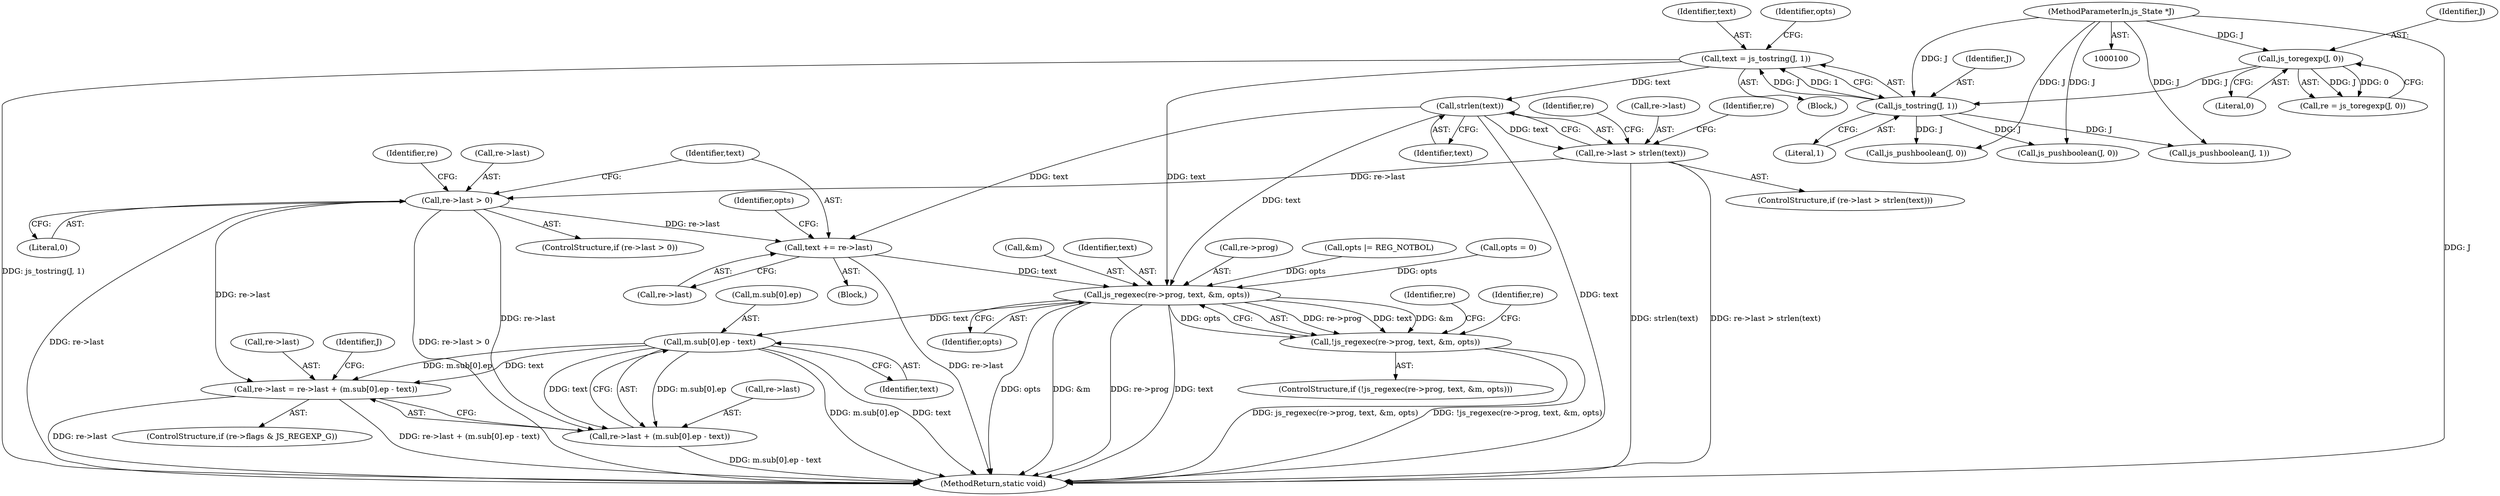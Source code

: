 digraph "1_mujs_00d4606c3baf813b7b1c176823b2729bf51002a2@API" {
"1000132" [label="(Call,strlen(text))"];
"1000112" [label="(Call,text = js_tostring(J, 1))"];
"1000114" [label="(Call,js_tostring(J, 1))"];
"1000109" [label="(Call,js_toregexp(J, 0))"];
"1000101" [label="(MethodParameterIn,js_State *J)"];
"1000128" [label="(Call,re->last > strlen(text))"];
"1000145" [label="(Call,re->last > 0)"];
"1000151" [label="(Call,text += re->last)"];
"1000161" [label="(Call,js_regexec(re->prog, text, &m, opts))"];
"1000160" [label="(Call,!js_regexec(re->prog, text, &m, opts))"];
"1000184" [label="(Call,m.sub[0].ep - text)"];
"1000176" [label="(Call,re->last = re->last + (m.sub[0].ep - text))"];
"1000180" [label="(Call,re->last + (m.sub[0].ep - text))"];
"1000193" [label="(Call,js_pushboolean(J, 1))"];
"1000160" [label="(Call,!js_regexec(re->prog, text, &m, opts))"];
"1000208" [label="(Call,js_pushboolean(J, 0))"];
"1000153" [label="(Call,re->last)"];
"1000110" [label="(Identifier,J)"];
"1000185" [label="(Call,m.sub[0].ep)"];
"1000157" [label="(Identifier,opts)"];
"1000151" [label="(Call,text += re->last)"];
"1000211" [label="(MethodReturn,static void)"];
"1000147" [label="(Identifier,re)"];
"1000107" [label="(Call,re = js_toregexp(J, 0))"];
"1000114" [label="(Call,js_tostring(J, 1))"];
"1000113" [label="(Identifier,text)"];
"1000145" [label="(Call,re->last > 0)"];
"1000132" [label="(Call,strlen(text))"];
"1000112" [label="(Call,text = js_tostring(J, 1))"];
"1000177" [label="(Call,re->last)"];
"1000146" [label="(Call,re->last)"];
"1000115" [label="(Identifier,J)"];
"1000140" [label="(Call,js_pushboolean(J, 0))"];
"1000180" [label="(Call,re->last + (m.sub[0].ep - text))"];
"1000168" [label="(Identifier,opts)"];
"1000162" [label="(Call,re->prog)"];
"1000116" [label="(Literal,1)"];
"1000129" [label="(Call,re->last)"];
"1000194" [label="(Identifier,J)"];
"1000176" [label="(Call,re->last = re->last + (m.sub[0].ep - text))"];
"1000101" [label="(MethodParameterIn,js_State *J)"];
"1000161" [label="(Call,js_regexec(re->prog, text, &m, opts))"];
"1000137" [label="(Identifier,re)"];
"1000118" [label="(Identifier,opts)"];
"1000150" [label="(Block,)"];
"1000156" [label="(Call,opts |= REG_NOTBOL)"];
"1000111" [label="(Literal,0)"];
"1000200" [label="(Identifier,re)"];
"1000102" [label="(Block,)"];
"1000133" [label="(Identifier,text)"];
"1000181" [label="(Call,re->last)"];
"1000144" [label="(ControlStructure,if (re->last > 0))"];
"1000149" [label="(Literal,0)"];
"1000184" [label="(Call,m.sub[0].ep - text)"];
"1000159" [label="(ControlStructure,if (!js_regexec(re->prog, text, &m, opts)))"];
"1000117" [label="(Call,opts = 0)"];
"1000127" [label="(ControlStructure,if (re->last > strlen(text)))"];
"1000109" [label="(Call,js_toregexp(J, 0))"];
"1000163" [label="(Identifier,re)"];
"1000152" [label="(Identifier,text)"];
"1000166" [label="(Call,&m)"];
"1000165" [label="(Identifier,text)"];
"1000173" [label="(Identifier,re)"];
"1000170" [label="(ControlStructure,if (re->flags & JS_REGEXP_G))"];
"1000128" [label="(Call,re->last > strlen(text))"];
"1000192" [label="(Identifier,text)"];
"1000132" -> "1000128"  [label="AST: "];
"1000132" -> "1000133"  [label="CFG: "];
"1000133" -> "1000132"  [label="AST: "];
"1000128" -> "1000132"  [label="CFG: "];
"1000132" -> "1000211"  [label="DDG: text"];
"1000132" -> "1000128"  [label="DDG: text"];
"1000112" -> "1000132"  [label="DDG: text"];
"1000132" -> "1000151"  [label="DDG: text"];
"1000132" -> "1000161"  [label="DDG: text"];
"1000112" -> "1000102"  [label="AST: "];
"1000112" -> "1000114"  [label="CFG: "];
"1000113" -> "1000112"  [label="AST: "];
"1000114" -> "1000112"  [label="AST: "];
"1000118" -> "1000112"  [label="CFG: "];
"1000112" -> "1000211"  [label="DDG: js_tostring(J, 1)"];
"1000114" -> "1000112"  [label="DDG: J"];
"1000114" -> "1000112"  [label="DDG: 1"];
"1000112" -> "1000161"  [label="DDG: text"];
"1000114" -> "1000116"  [label="CFG: "];
"1000115" -> "1000114"  [label="AST: "];
"1000116" -> "1000114"  [label="AST: "];
"1000109" -> "1000114"  [label="DDG: J"];
"1000101" -> "1000114"  [label="DDG: J"];
"1000114" -> "1000140"  [label="DDG: J"];
"1000114" -> "1000193"  [label="DDG: J"];
"1000114" -> "1000208"  [label="DDG: J"];
"1000109" -> "1000107"  [label="AST: "];
"1000109" -> "1000111"  [label="CFG: "];
"1000110" -> "1000109"  [label="AST: "];
"1000111" -> "1000109"  [label="AST: "];
"1000107" -> "1000109"  [label="CFG: "];
"1000109" -> "1000107"  [label="DDG: J"];
"1000109" -> "1000107"  [label="DDG: 0"];
"1000101" -> "1000109"  [label="DDG: J"];
"1000101" -> "1000100"  [label="AST: "];
"1000101" -> "1000211"  [label="DDG: J"];
"1000101" -> "1000140"  [label="DDG: J"];
"1000101" -> "1000193"  [label="DDG: J"];
"1000101" -> "1000208"  [label="DDG: J"];
"1000128" -> "1000127"  [label="AST: "];
"1000129" -> "1000128"  [label="AST: "];
"1000137" -> "1000128"  [label="CFG: "];
"1000147" -> "1000128"  [label="CFG: "];
"1000128" -> "1000211"  [label="DDG: strlen(text)"];
"1000128" -> "1000211"  [label="DDG: re->last > strlen(text)"];
"1000128" -> "1000145"  [label="DDG: re->last"];
"1000145" -> "1000144"  [label="AST: "];
"1000145" -> "1000149"  [label="CFG: "];
"1000146" -> "1000145"  [label="AST: "];
"1000149" -> "1000145"  [label="AST: "];
"1000152" -> "1000145"  [label="CFG: "];
"1000163" -> "1000145"  [label="CFG: "];
"1000145" -> "1000211"  [label="DDG: re->last > 0"];
"1000145" -> "1000211"  [label="DDG: re->last"];
"1000145" -> "1000151"  [label="DDG: re->last"];
"1000145" -> "1000176"  [label="DDG: re->last"];
"1000145" -> "1000180"  [label="DDG: re->last"];
"1000151" -> "1000150"  [label="AST: "];
"1000151" -> "1000153"  [label="CFG: "];
"1000152" -> "1000151"  [label="AST: "];
"1000153" -> "1000151"  [label="AST: "];
"1000157" -> "1000151"  [label="CFG: "];
"1000151" -> "1000211"  [label="DDG: re->last"];
"1000151" -> "1000161"  [label="DDG: text"];
"1000161" -> "1000160"  [label="AST: "];
"1000161" -> "1000168"  [label="CFG: "];
"1000162" -> "1000161"  [label="AST: "];
"1000165" -> "1000161"  [label="AST: "];
"1000166" -> "1000161"  [label="AST: "];
"1000168" -> "1000161"  [label="AST: "];
"1000160" -> "1000161"  [label="CFG: "];
"1000161" -> "1000211"  [label="DDG: opts"];
"1000161" -> "1000211"  [label="DDG: &m"];
"1000161" -> "1000211"  [label="DDG: re->prog"];
"1000161" -> "1000211"  [label="DDG: text"];
"1000161" -> "1000160"  [label="DDG: re->prog"];
"1000161" -> "1000160"  [label="DDG: text"];
"1000161" -> "1000160"  [label="DDG: &m"];
"1000161" -> "1000160"  [label="DDG: opts"];
"1000156" -> "1000161"  [label="DDG: opts"];
"1000117" -> "1000161"  [label="DDG: opts"];
"1000161" -> "1000184"  [label="DDG: text"];
"1000160" -> "1000159"  [label="AST: "];
"1000173" -> "1000160"  [label="CFG: "];
"1000200" -> "1000160"  [label="CFG: "];
"1000160" -> "1000211"  [label="DDG: !js_regexec(re->prog, text, &m, opts)"];
"1000160" -> "1000211"  [label="DDG: js_regexec(re->prog, text, &m, opts)"];
"1000184" -> "1000180"  [label="AST: "];
"1000184" -> "1000192"  [label="CFG: "];
"1000185" -> "1000184"  [label="AST: "];
"1000192" -> "1000184"  [label="AST: "];
"1000180" -> "1000184"  [label="CFG: "];
"1000184" -> "1000211"  [label="DDG: m.sub[0].ep"];
"1000184" -> "1000211"  [label="DDG: text"];
"1000184" -> "1000176"  [label="DDG: m.sub[0].ep"];
"1000184" -> "1000176"  [label="DDG: text"];
"1000184" -> "1000180"  [label="DDG: m.sub[0].ep"];
"1000184" -> "1000180"  [label="DDG: text"];
"1000176" -> "1000170"  [label="AST: "];
"1000176" -> "1000180"  [label="CFG: "];
"1000177" -> "1000176"  [label="AST: "];
"1000180" -> "1000176"  [label="AST: "];
"1000194" -> "1000176"  [label="CFG: "];
"1000176" -> "1000211"  [label="DDG: re->last"];
"1000176" -> "1000211"  [label="DDG: re->last + (m.sub[0].ep - text)"];
"1000181" -> "1000180"  [label="AST: "];
"1000180" -> "1000211"  [label="DDG: m.sub[0].ep - text"];
}
